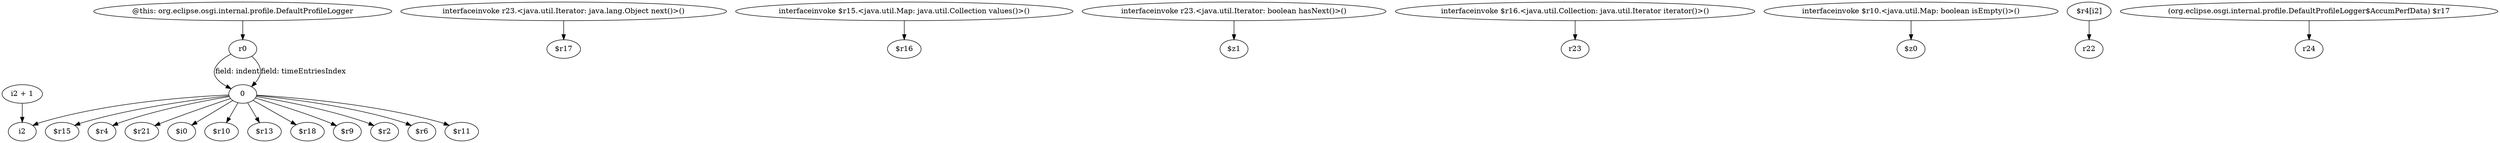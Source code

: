 digraph g {
0[label="0"]
1[label="$r15"]
0->1[label=""]
2[label="$r4"]
0->2[label=""]
3[label="$r21"]
0->3[label=""]
4[label="interfaceinvoke r23.<java.util.Iterator: java.lang.Object next()>()"]
5[label="$r17"]
4->5[label=""]
6[label="$i0"]
0->6[label=""]
7[label="$r10"]
0->7[label=""]
8[label="$r13"]
0->8[label=""]
9[label="$r18"]
0->9[label=""]
10[label="@this: org.eclipse.osgi.internal.profile.DefaultProfileLogger"]
11[label="r0"]
10->11[label=""]
12[label="interfaceinvoke $r15.<java.util.Map: java.util.Collection values()>()"]
13[label="$r16"]
12->13[label=""]
14[label="interfaceinvoke r23.<java.util.Iterator: boolean hasNext()>()"]
15[label="$z1"]
14->15[label=""]
16[label="$r9"]
0->16[label=""]
17[label="$r2"]
0->17[label=""]
18[label="interfaceinvoke $r16.<java.util.Collection: java.util.Iterator iterator()>()"]
19[label="r23"]
18->19[label=""]
20[label="i2"]
0->20[label=""]
21[label="interfaceinvoke $r10.<java.util.Map: boolean isEmpty()>()"]
22[label="$z0"]
21->22[label=""]
11->0[label="field: indent"]
11->0[label="field: timeEntriesIndex"]
23[label="$r4[i2]"]
24[label="r22"]
23->24[label=""]
25[label="$r6"]
0->25[label=""]
26[label="i2 + 1"]
26->20[label=""]
27[label="$r11"]
0->27[label=""]
28[label="(org.eclipse.osgi.internal.profile.DefaultProfileLogger$AccumPerfData) $r17"]
29[label="r24"]
28->29[label=""]
}